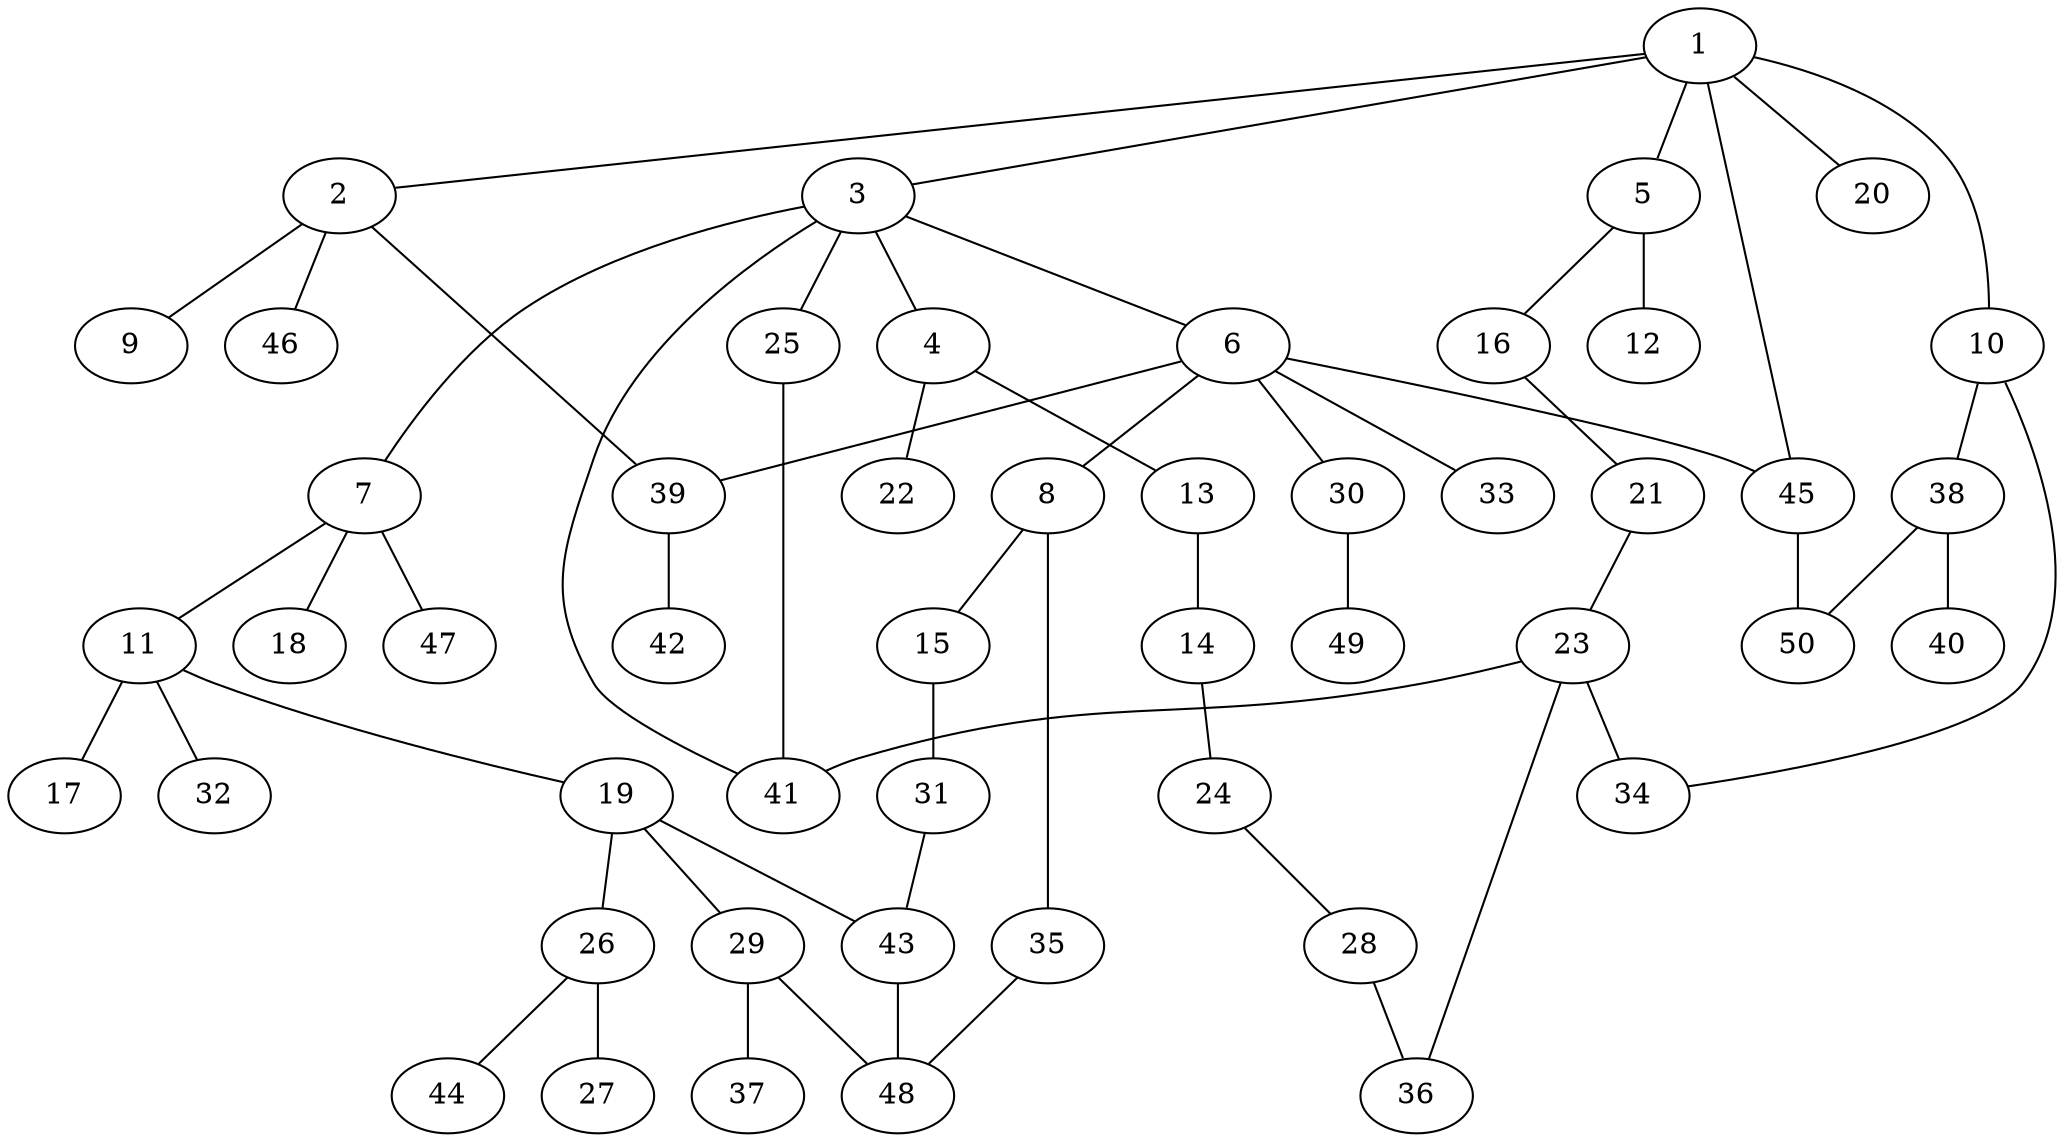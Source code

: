 graph graphname {1--2
1--3
1--5
1--10
1--20
1--45
2--9
2--39
2--46
3--4
3--6
3--7
3--25
3--41
4--13
4--22
5--12
5--16
6--8
6--30
6--33
6--39
6--45
7--11
7--18
7--47
8--15
8--35
10--34
10--38
11--17
11--19
11--32
13--14
14--24
15--31
16--21
19--26
19--29
19--43
21--23
23--34
23--36
23--41
24--28
25--41
26--27
26--44
28--36
29--37
29--48
30--49
31--43
35--48
38--40
38--50
39--42
43--48
45--50
}